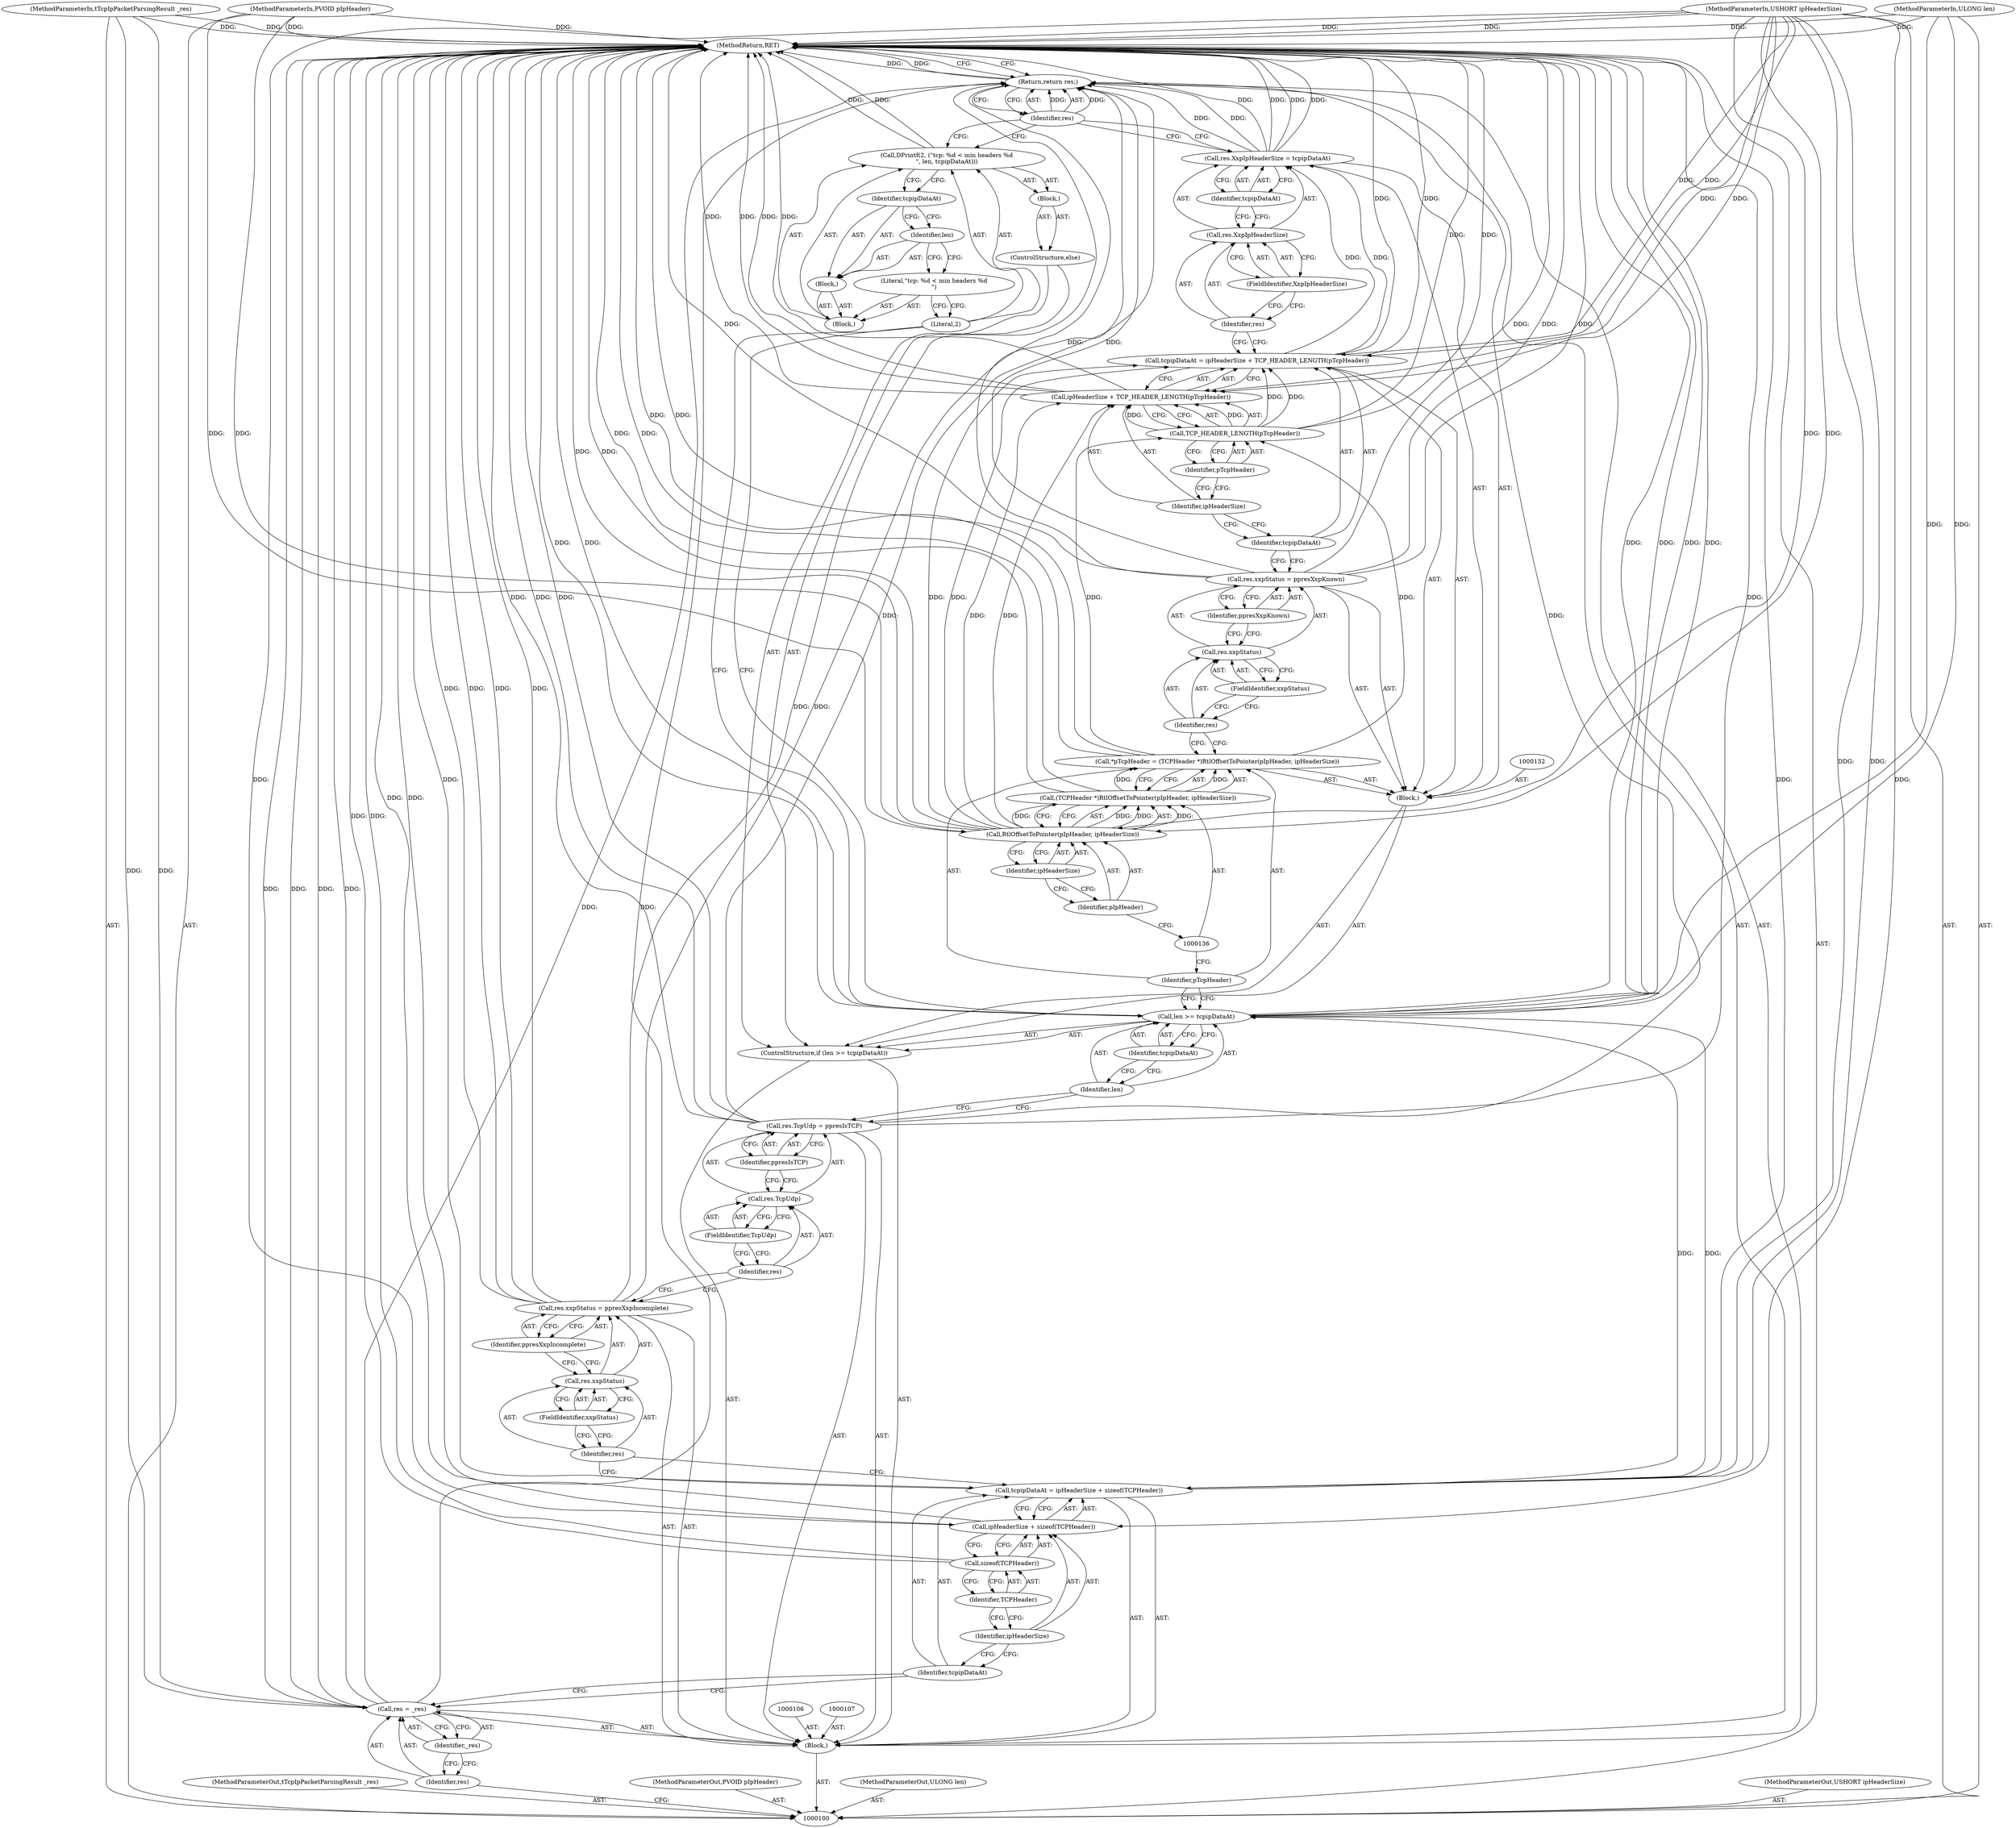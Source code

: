 digraph "1_kvm-guest-drivers-windows_fbfa4d1083ea84c5429992ca3e996d7d4fbc8238_1" {
"1000167" [label="(MethodReturn,RET)"];
"1000101" [label="(MethodParameterIn,tTcpIpPacketParsingResult _res)"];
"1000221" [label="(MethodParameterOut,tTcpIpPacketParsingResult _res)"];
"1000102" [label="(MethodParameterIn,PVOID pIpHeader)"];
"1000222" [label="(MethodParameterOut,PVOID pIpHeader)"];
"1000103" [label="(MethodParameterIn,ULONG len)"];
"1000223" [label="(MethodParameterOut,ULONG len)"];
"1000104" [label="(MethodParameterIn,USHORT ipHeaderSize)"];
"1000224" [label="(MethodParameterOut,USHORT ipHeaderSize)"];
"1000133" [label="(Call,*pTcpHeader = (TCPHeader *)RtlOffsetToPointer(pIpHeader, ipHeaderSize))"];
"1000134" [label="(Identifier,pTcpHeader)"];
"1000135" [label="(Call,(TCPHeader *)RtlOffsetToPointer(pIpHeader, ipHeaderSize))"];
"1000137" [label="(Call,RtlOffsetToPointer(pIpHeader, ipHeaderSize))"];
"1000138" [label="(Identifier,pIpHeader)"];
"1000139" [label="(Identifier,ipHeaderSize)"];
"1000131" [label="(Block,)"];
"1000143" [label="(FieldIdentifier,xxpStatus)"];
"1000144" [label="(Identifier,ppresXxpKnown)"];
"1000140" [label="(Call,res.xxpStatus = ppresXxpKnown)"];
"1000141" [label="(Call,res.xxpStatus)"];
"1000142" [label="(Identifier,res)"];
"1000147" [label="(Call,ipHeaderSize + TCP_HEADER_LENGTH(pTcpHeader))"];
"1000148" [label="(Identifier,ipHeaderSize)"];
"1000149" [label="(Call,TCP_HEADER_LENGTH(pTcpHeader))"];
"1000150" [label="(Identifier,pTcpHeader)"];
"1000145" [label="(Call,tcpipDataAt = ipHeaderSize + TCP_HEADER_LENGTH(pTcpHeader))"];
"1000146" [label="(Identifier,tcpipDataAt)"];
"1000154" [label="(FieldIdentifier,XxpIpHeaderSize)"];
"1000155" [label="(Identifier,tcpipDataAt)"];
"1000151" [label="(Call,res.XxpIpHeaderSize = tcpipDataAt)"];
"1000152" [label="(Call,res.XxpIpHeaderSize)"];
"1000153" [label="(Identifier,res)"];
"1000156" [label="(ControlStructure,else)"];
"1000157" [label="(Block,)"];
"1000159" [label="(Literal,2)"];
"1000160" [label="(Block,)"];
"1000161" [label="(Literal,\"tcp: %d < min headers %d\n\")"];
"1000162" [label="(Block,)"];
"1000163" [label="(Identifier,len)"];
"1000164" [label="(Identifier,tcpipDataAt)"];
"1000158" [label="(Call,DPrintf(2, (\"tcp: %d < min headers %d\n\", len, tcpipDataAt)))"];
"1000105" [label="(Block,)"];
"1000166" [label="(Identifier,res)"];
"1000165" [label="(Return,return res;)"];
"1000108" [label="(Call,res = _res)"];
"1000109" [label="(Identifier,res)"];
"1000110" [label="(Identifier,_res)"];
"1000113" [label="(Call,ipHeaderSize + sizeof(TCPHeader))"];
"1000114" [label="(Identifier,ipHeaderSize)"];
"1000115" [label="(Call,sizeof(TCPHeader))"];
"1000116" [label="(Identifier,TCPHeader)"];
"1000111" [label="(Call,tcpipDataAt = ipHeaderSize + sizeof(TCPHeader))"];
"1000112" [label="(Identifier,tcpipDataAt)"];
"1000121" [label="(Identifier,ppresXxpIncomplete)"];
"1000117" [label="(Call,res.xxpStatus = ppresXxpIncomplete)"];
"1000118" [label="(Call,res.xxpStatus)"];
"1000119" [label="(Identifier,res)"];
"1000120" [label="(FieldIdentifier,xxpStatus)"];
"1000126" [label="(Identifier,ppresIsTCP)"];
"1000122" [label="(Call,res.TcpUdp = ppresIsTCP)"];
"1000123" [label="(Call,res.TcpUdp)"];
"1000124" [label="(Identifier,res)"];
"1000125" [label="(FieldIdentifier,TcpUdp)"];
"1000130" [label="(Identifier,tcpipDataAt)"];
"1000127" [label="(ControlStructure,if (len >= tcpipDataAt))"];
"1000128" [label="(Call,len >= tcpipDataAt)"];
"1000129" [label="(Identifier,len)"];
"1000167" -> "1000100"  [label="AST: "];
"1000167" -> "1000165"  [label="CFG: "];
"1000165" -> "1000167"  [label="DDG: "];
"1000104" -> "1000167"  [label="DDG: "];
"1000113" -> "1000167"  [label="DDG: "];
"1000117" -> "1000167"  [label="DDG: "];
"1000117" -> "1000167"  [label="DDG: "];
"1000149" -> "1000167"  [label="DDG: "];
"1000128" -> "1000167"  [label="DDG: "];
"1000128" -> "1000167"  [label="DDG: "];
"1000128" -> "1000167"  [label="DDG: "];
"1000122" -> "1000167"  [label="DDG: "];
"1000122" -> "1000167"  [label="DDG: "];
"1000140" -> "1000167"  [label="DDG: "];
"1000140" -> "1000167"  [label="DDG: "];
"1000151" -> "1000167"  [label="DDG: "];
"1000151" -> "1000167"  [label="DDG: "];
"1000158" -> "1000167"  [label="DDG: "];
"1000103" -> "1000167"  [label="DDG: "];
"1000147" -> "1000167"  [label="DDG: "];
"1000147" -> "1000167"  [label="DDG: "];
"1000102" -> "1000167"  [label="DDG: "];
"1000133" -> "1000167"  [label="DDG: "];
"1000111" -> "1000167"  [label="DDG: "];
"1000101" -> "1000167"  [label="DDG: "];
"1000108" -> "1000167"  [label="DDG: "];
"1000108" -> "1000167"  [label="DDG: "];
"1000137" -> "1000167"  [label="DDG: "];
"1000145" -> "1000167"  [label="DDG: "];
"1000115" -> "1000167"  [label="DDG: "];
"1000135" -> "1000167"  [label="DDG: "];
"1000101" -> "1000100"  [label="AST: "];
"1000101" -> "1000167"  [label="DDG: "];
"1000101" -> "1000108"  [label="DDG: "];
"1000221" -> "1000100"  [label="AST: "];
"1000102" -> "1000100"  [label="AST: "];
"1000102" -> "1000167"  [label="DDG: "];
"1000102" -> "1000137"  [label="DDG: "];
"1000222" -> "1000100"  [label="AST: "];
"1000103" -> "1000100"  [label="AST: "];
"1000103" -> "1000167"  [label="DDG: "];
"1000103" -> "1000128"  [label="DDG: "];
"1000223" -> "1000100"  [label="AST: "];
"1000104" -> "1000100"  [label="AST: "];
"1000104" -> "1000167"  [label="DDG: "];
"1000104" -> "1000111"  [label="DDG: "];
"1000104" -> "1000113"  [label="DDG: "];
"1000104" -> "1000137"  [label="DDG: "];
"1000104" -> "1000145"  [label="DDG: "];
"1000104" -> "1000147"  [label="DDG: "];
"1000224" -> "1000100"  [label="AST: "];
"1000133" -> "1000131"  [label="AST: "];
"1000133" -> "1000135"  [label="CFG: "];
"1000134" -> "1000133"  [label="AST: "];
"1000135" -> "1000133"  [label="AST: "];
"1000142" -> "1000133"  [label="CFG: "];
"1000133" -> "1000167"  [label="DDG: "];
"1000135" -> "1000133"  [label="DDG: "];
"1000133" -> "1000149"  [label="DDG: "];
"1000134" -> "1000133"  [label="AST: "];
"1000134" -> "1000128"  [label="CFG: "];
"1000136" -> "1000134"  [label="CFG: "];
"1000135" -> "1000133"  [label="AST: "];
"1000135" -> "1000137"  [label="CFG: "];
"1000136" -> "1000135"  [label="AST: "];
"1000137" -> "1000135"  [label="AST: "];
"1000133" -> "1000135"  [label="CFG: "];
"1000135" -> "1000167"  [label="DDG: "];
"1000135" -> "1000133"  [label="DDG: "];
"1000137" -> "1000135"  [label="DDG: "];
"1000137" -> "1000135"  [label="DDG: "];
"1000137" -> "1000135"  [label="AST: "];
"1000137" -> "1000139"  [label="CFG: "];
"1000138" -> "1000137"  [label="AST: "];
"1000139" -> "1000137"  [label="AST: "];
"1000135" -> "1000137"  [label="CFG: "];
"1000137" -> "1000167"  [label="DDG: "];
"1000137" -> "1000135"  [label="DDG: "];
"1000137" -> "1000135"  [label="DDG: "];
"1000102" -> "1000137"  [label="DDG: "];
"1000104" -> "1000137"  [label="DDG: "];
"1000137" -> "1000145"  [label="DDG: "];
"1000137" -> "1000147"  [label="DDG: "];
"1000138" -> "1000137"  [label="AST: "];
"1000138" -> "1000136"  [label="CFG: "];
"1000139" -> "1000138"  [label="CFG: "];
"1000139" -> "1000137"  [label="AST: "];
"1000139" -> "1000138"  [label="CFG: "];
"1000137" -> "1000139"  [label="CFG: "];
"1000131" -> "1000127"  [label="AST: "];
"1000132" -> "1000131"  [label="AST: "];
"1000133" -> "1000131"  [label="AST: "];
"1000140" -> "1000131"  [label="AST: "];
"1000145" -> "1000131"  [label="AST: "];
"1000151" -> "1000131"  [label="AST: "];
"1000143" -> "1000141"  [label="AST: "];
"1000143" -> "1000142"  [label="CFG: "];
"1000141" -> "1000143"  [label="CFG: "];
"1000144" -> "1000140"  [label="AST: "];
"1000144" -> "1000141"  [label="CFG: "];
"1000140" -> "1000144"  [label="CFG: "];
"1000140" -> "1000131"  [label="AST: "];
"1000140" -> "1000144"  [label="CFG: "];
"1000141" -> "1000140"  [label="AST: "];
"1000144" -> "1000140"  [label="AST: "];
"1000146" -> "1000140"  [label="CFG: "];
"1000140" -> "1000167"  [label="DDG: "];
"1000140" -> "1000167"  [label="DDG: "];
"1000140" -> "1000165"  [label="DDG: "];
"1000141" -> "1000140"  [label="AST: "];
"1000141" -> "1000143"  [label="CFG: "];
"1000142" -> "1000141"  [label="AST: "];
"1000143" -> "1000141"  [label="AST: "];
"1000144" -> "1000141"  [label="CFG: "];
"1000142" -> "1000141"  [label="AST: "];
"1000142" -> "1000133"  [label="CFG: "];
"1000143" -> "1000142"  [label="CFG: "];
"1000147" -> "1000145"  [label="AST: "];
"1000147" -> "1000149"  [label="CFG: "];
"1000148" -> "1000147"  [label="AST: "];
"1000149" -> "1000147"  [label="AST: "];
"1000145" -> "1000147"  [label="CFG: "];
"1000147" -> "1000167"  [label="DDG: "];
"1000147" -> "1000167"  [label="DDG: "];
"1000137" -> "1000147"  [label="DDG: "];
"1000104" -> "1000147"  [label="DDG: "];
"1000149" -> "1000147"  [label="DDG: "];
"1000148" -> "1000147"  [label="AST: "];
"1000148" -> "1000146"  [label="CFG: "];
"1000150" -> "1000148"  [label="CFG: "];
"1000149" -> "1000147"  [label="AST: "];
"1000149" -> "1000150"  [label="CFG: "];
"1000150" -> "1000149"  [label="AST: "];
"1000147" -> "1000149"  [label="CFG: "];
"1000149" -> "1000167"  [label="DDG: "];
"1000149" -> "1000145"  [label="DDG: "];
"1000149" -> "1000147"  [label="DDG: "];
"1000133" -> "1000149"  [label="DDG: "];
"1000150" -> "1000149"  [label="AST: "];
"1000150" -> "1000148"  [label="CFG: "];
"1000149" -> "1000150"  [label="CFG: "];
"1000145" -> "1000131"  [label="AST: "];
"1000145" -> "1000147"  [label="CFG: "];
"1000146" -> "1000145"  [label="AST: "];
"1000147" -> "1000145"  [label="AST: "];
"1000153" -> "1000145"  [label="CFG: "];
"1000145" -> "1000167"  [label="DDG: "];
"1000137" -> "1000145"  [label="DDG: "];
"1000104" -> "1000145"  [label="DDG: "];
"1000149" -> "1000145"  [label="DDG: "];
"1000145" -> "1000151"  [label="DDG: "];
"1000146" -> "1000145"  [label="AST: "];
"1000146" -> "1000140"  [label="CFG: "];
"1000148" -> "1000146"  [label="CFG: "];
"1000154" -> "1000152"  [label="AST: "];
"1000154" -> "1000153"  [label="CFG: "];
"1000152" -> "1000154"  [label="CFG: "];
"1000155" -> "1000151"  [label="AST: "];
"1000155" -> "1000152"  [label="CFG: "];
"1000151" -> "1000155"  [label="CFG: "];
"1000151" -> "1000131"  [label="AST: "];
"1000151" -> "1000155"  [label="CFG: "];
"1000152" -> "1000151"  [label="AST: "];
"1000155" -> "1000151"  [label="AST: "];
"1000166" -> "1000151"  [label="CFG: "];
"1000151" -> "1000167"  [label="DDG: "];
"1000151" -> "1000167"  [label="DDG: "];
"1000145" -> "1000151"  [label="DDG: "];
"1000151" -> "1000165"  [label="DDG: "];
"1000152" -> "1000151"  [label="AST: "];
"1000152" -> "1000154"  [label="CFG: "];
"1000153" -> "1000152"  [label="AST: "];
"1000154" -> "1000152"  [label="AST: "];
"1000155" -> "1000152"  [label="CFG: "];
"1000153" -> "1000152"  [label="AST: "];
"1000153" -> "1000145"  [label="CFG: "];
"1000154" -> "1000153"  [label="CFG: "];
"1000156" -> "1000127"  [label="AST: "];
"1000157" -> "1000156"  [label="AST: "];
"1000157" -> "1000156"  [label="AST: "];
"1000158" -> "1000157"  [label="AST: "];
"1000159" -> "1000158"  [label="AST: "];
"1000159" -> "1000128"  [label="CFG: "];
"1000161" -> "1000159"  [label="CFG: "];
"1000160" -> "1000158"  [label="AST: "];
"1000161" -> "1000160"  [label="AST: "];
"1000162" -> "1000160"  [label="AST: "];
"1000161" -> "1000160"  [label="AST: "];
"1000161" -> "1000159"  [label="CFG: "];
"1000163" -> "1000161"  [label="CFG: "];
"1000162" -> "1000160"  [label="AST: "];
"1000163" -> "1000162"  [label="AST: "];
"1000164" -> "1000162"  [label="AST: "];
"1000163" -> "1000162"  [label="AST: "];
"1000163" -> "1000161"  [label="CFG: "];
"1000164" -> "1000163"  [label="CFG: "];
"1000164" -> "1000162"  [label="AST: "];
"1000164" -> "1000163"  [label="CFG: "];
"1000158" -> "1000164"  [label="CFG: "];
"1000158" -> "1000157"  [label="AST: "];
"1000158" -> "1000164"  [label="CFG: "];
"1000159" -> "1000158"  [label="AST: "];
"1000160" -> "1000158"  [label="AST: "];
"1000166" -> "1000158"  [label="CFG: "];
"1000158" -> "1000167"  [label="DDG: "];
"1000105" -> "1000100"  [label="AST: "];
"1000106" -> "1000105"  [label="AST: "];
"1000107" -> "1000105"  [label="AST: "];
"1000108" -> "1000105"  [label="AST: "];
"1000111" -> "1000105"  [label="AST: "];
"1000117" -> "1000105"  [label="AST: "];
"1000122" -> "1000105"  [label="AST: "];
"1000127" -> "1000105"  [label="AST: "];
"1000165" -> "1000105"  [label="AST: "];
"1000166" -> "1000165"  [label="AST: "];
"1000166" -> "1000151"  [label="CFG: "];
"1000166" -> "1000158"  [label="CFG: "];
"1000165" -> "1000166"  [label="CFG: "];
"1000166" -> "1000165"  [label="DDG: "];
"1000165" -> "1000105"  [label="AST: "];
"1000165" -> "1000166"  [label="CFG: "];
"1000166" -> "1000165"  [label="AST: "];
"1000167" -> "1000165"  [label="CFG: "];
"1000165" -> "1000167"  [label="DDG: "];
"1000166" -> "1000165"  [label="DDG: "];
"1000151" -> "1000165"  [label="DDG: "];
"1000117" -> "1000165"  [label="DDG: "];
"1000108" -> "1000165"  [label="DDG: "];
"1000122" -> "1000165"  [label="DDG: "];
"1000140" -> "1000165"  [label="DDG: "];
"1000108" -> "1000105"  [label="AST: "];
"1000108" -> "1000110"  [label="CFG: "];
"1000109" -> "1000108"  [label="AST: "];
"1000110" -> "1000108"  [label="AST: "];
"1000112" -> "1000108"  [label="CFG: "];
"1000108" -> "1000167"  [label="DDG: "];
"1000108" -> "1000167"  [label="DDG: "];
"1000101" -> "1000108"  [label="DDG: "];
"1000108" -> "1000165"  [label="DDG: "];
"1000109" -> "1000108"  [label="AST: "];
"1000109" -> "1000100"  [label="CFG: "];
"1000110" -> "1000109"  [label="CFG: "];
"1000110" -> "1000108"  [label="AST: "];
"1000110" -> "1000109"  [label="CFG: "];
"1000108" -> "1000110"  [label="CFG: "];
"1000113" -> "1000111"  [label="AST: "];
"1000113" -> "1000115"  [label="CFG: "];
"1000114" -> "1000113"  [label="AST: "];
"1000115" -> "1000113"  [label="AST: "];
"1000111" -> "1000113"  [label="CFG: "];
"1000113" -> "1000167"  [label="DDG: "];
"1000104" -> "1000113"  [label="DDG: "];
"1000114" -> "1000113"  [label="AST: "];
"1000114" -> "1000112"  [label="CFG: "];
"1000116" -> "1000114"  [label="CFG: "];
"1000115" -> "1000113"  [label="AST: "];
"1000115" -> "1000116"  [label="CFG: "];
"1000116" -> "1000115"  [label="AST: "];
"1000113" -> "1000115"  [label="CFG: "];
"1000115" -> "1000167"  [label="DDG: "];
"1000116" -> "1000115"  [label="AST: "];
"1000116" -> "1000114"  [label="CFG: "];
"1000115" -> "1000116"  [label="CFG: "];
"1000111" -> "1000105"  [label="AST: "];
"1000111" -> "1000113"  [label="CFG: "];
"1000112" -> "1000111"  [label="AST: "];
"1000113" -> "1000111"  [label="AST: "];
"1000119" -> "1000111"  [label="CFG: "];
"1000111" -> "1000167"  [label="DDG: "];
"1000104" -> "1000111"  [label="DDG: "];
"1000111" -> "1000128"  [label="DDG: "];
"1000112" -> "1000111"  [label="AST: "];
"1000112" -> "1000108"  [label="CFG: "];
"1000114" -> "1000112"  [label="CFG: "];
"1000121" -> "1000117"  [label="AST: "];
"1000121" -> "1000118"  [label="CFG: "];
"1000117" -> "1000121"  [label="CFG: "];
"1000117" -> "1000105"  [label="AST: "];
"1000117" -> "1000121"  [label="CFG: "];
"1000118" -> "1000117"  [label="AST: "];
"1000121" -> "1000117"  [label="AST: "];
"1000124" -> "1000117"  [label="CFG: "];
"1000117" -> "1000167"  [label="DDG: "];
"1000117" -> "1000167"  [label="DDG: "];
"1000117" -> "1000165"  [label="DDG: "];
"1000118" -> "1000117"  [label="AST: "];
"1000118" -> "1000120"  [label="CFG: "];
"1000119" -> "1000118"  [label="AST: "];
"1000120" -> "1000118"  [label="AST: "];
"1000121" -> "1000118"  [label="CFG: "];
"1000119" -> "1000118"  [label="AST: "];
"1000119" -> "1000111"  [label="CFG: "];
"1000120" -> "1000119"  [label="CFG: "];
"1000120" -> "1000118"  [label="AST: "];
"1000120" -> "1000119"  [label="CFG: "];
"1000118" -> "1000120"  [label="CFG: "];
"1000126" -> "1000122"  [label="AST: "];
"1000126" -> "1000123"  [label="CFG: "];
"1000122" -> "1000126"  [label="CFG: "];
"1000122" -> "1000105"  [label="AST: "];
"1000122" -> "1000126"  [label="CFG: "];
"1000123" -> "1000122"  [label="AST: "];
"1000126" -> "1000122"  [label="AST: "];
"1000129" -> "1000122"  [label="CFG: "];
"1000122" -> "1000167"  [label="DDG: "];
"1000122" -> "1000167"  [label="DDG: "];
"1000122" -> "1000165"  [label="DDG: "];
"1000123" -> "1000122"  [label="AST: "];
"1000123" -> "1000125"  [label="CFG: "];
"1000124" -> "1000123"  [label="AST: "];
"1000125" -> "1000123"  [label="AST: "];
"1000126" -> "1000123"  [label="CFG: "];
"1000124" -> "1000123"  [label="AST: "];
"1000124" -> "1000117"  [label="CFG: "];
"1000125" -> "1000124"  [label="CFG: "];
"1000125" -> "1000123"  [label="AST: "];
"1000125" -> "1000124"  [label="CFG: "];
"1000123" -> "1000125"  [label="CFG: "];
"1000130" -> "1000128"  [label="AST: "];
"1000130" -> "1000129"  [label="CFG: "];
"1000128" -> "1000130"  [label="CFG: "];
"1000127" -> "1000105"  [label="AST: "];
"1000128" -> "1000127"  [label="AST: "];
"1000131" -> "1000127"  [label="AST: "];
"1000156" -> "1000127"  [label="AST: "];
"1000128" -> "1000127"  [label="AST: "];
"1000128" -> "1000130"  [label="CFG: "];
"1000129" -> "1000128"  [label="AST: "];
"1000130" -> "1000128"  [label="AST: "];
"1000134" -> "1000128"  [label="CFG: "];
"1000159" -> "1000128"  [label="CFG: "];
"1000128" -> "1000167"  [label="DDG: "];
"1000128" -> "1000167"  [label="DDG: "];
"1000128" -> "1000167"  [label="DDG: "];
"1000103" -> "1000128"  [label="DDG: "];
"1000111" -> "1000128"  [label="DDG: "];
"1000129" -> "1000128"  [label="AST: "];
"1000129" -> "1000122"  [label="CFG: "];
"1000130" -> "1000129"  [label="CFG: "];
}
